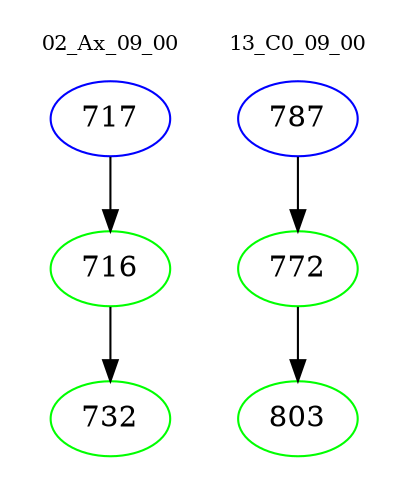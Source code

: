 digraph{
subgraph cluster_0 {
color = white
label = "02_Ax_09_00";
fontsize=10;
T0_717 [label="717", color="blue"]
T0_717 -> T0_716 [color="black"]
T0_716 [label="716", color="green"]
T0_716 -> T0_732 [color="black"]
T0_732 [label="732", color="green"]
}
subgraph cluster_1 {
color = white
label = "13_C0_09_00";
fontsize=10;
T1_787 [label="787", color="blue"]
T1_787 -> T1_772 [color="black"]
T1_772 [label="772", color="green"]
T1_772 -> T1_803 [color="black"]
T1_803 [label="803", color="green"]
}
}
